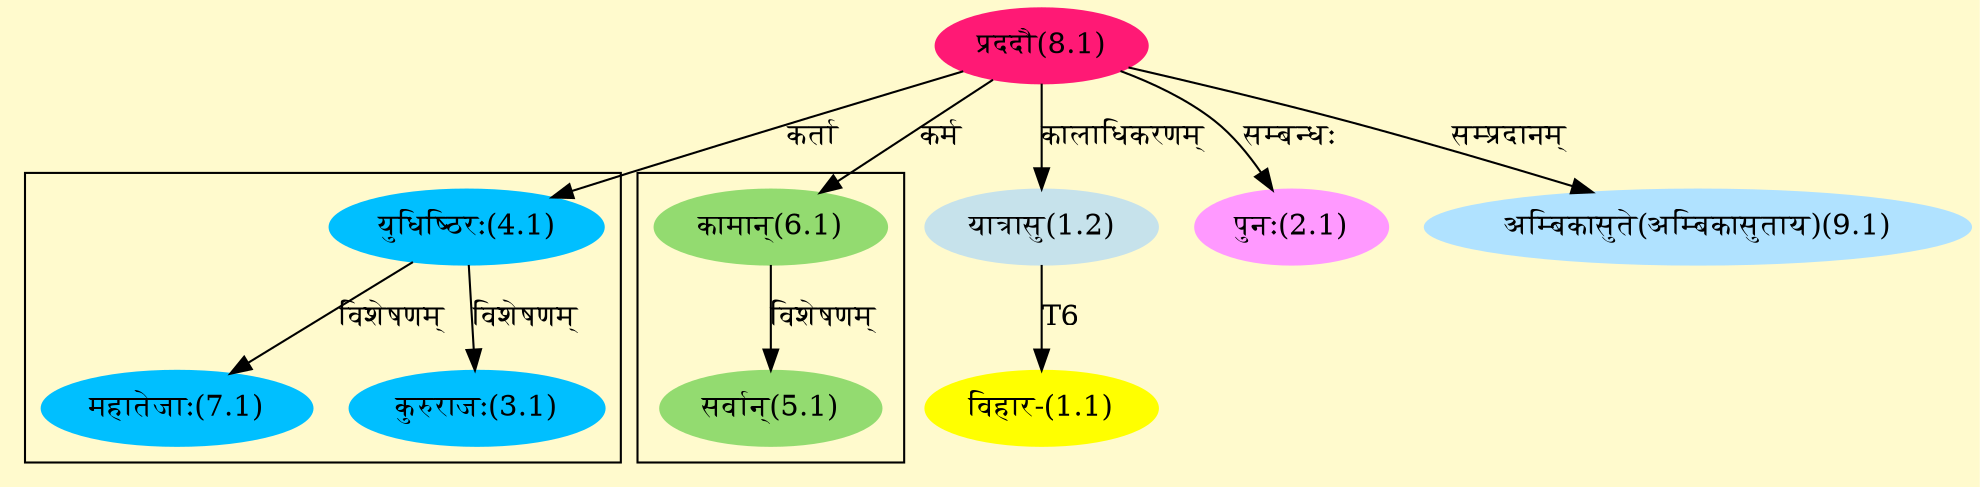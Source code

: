 digraph G{
rankdir=BT;
 compound=true;
 bgcolor="lemonchiffon1";

subgraph cluster_1{
Node3_1 [style=filled, color="#00BFFF" label = "कुरुराजः(3.1)"]
Node4_1 [style=filled, color="#00BFFF" label = "युधिष्ठिरः(4.1)"]
Node7_1 [style=filled, color="#00BFFF" label = "महातेजाः(7.1)"]

}

subgraph cluster_2{
Node5_1 [style=filled, color="#93DB70" label = "सर्वान्(5.1)"]
Node6_1 [style=filled, color="#93DB70" label = "कामान्(6.1)"]

}
Node1_1 [style=filled, color="#FFFF00" label = "विहार-(1.1)"]
Node1_2 [style=filled, color="#C6E2EB" label = "यात्रासु(1.2)"]
Node8_1 [style=filled, color="#FF1975" label = "प्रददौ(8.1)"]
Node2_1 [style=filled, color="#FF99FF" label = "पुनः(2.1)"]
Node4_1 [style=filled, color="#00BFFF" label = "युधिष्ठिरः(4.1)"]
Node6_1 [style=filled, color="#93DB70" label = "कामान्(6.1)"]
Node [style=filled, color="" label = "()"]
Node9_1 [style=filled, color="#B0E2FF" label = "अम्बिकासुते(अम्बिकासुताय)(9.1)"]
/* Start of Relations section */

Node1_1 -> Node1_2 [  label="T6"  dir="back" ]
Node1_2 -> Node8_1 [  label="कालाधिकरणम्"  dir="back" ]
Node2_1 -> Node8_1 [  label="सम्बन्धः"  dir="back" ]
Node3_1 -> Node4_1 [  label="विशेषणम्"  dir="back" ]
Node4_1 -> Node8_1 [  label="कर्ता"  dir="back" ]
Node5_1 -> Node6_1 [  label="विशेषणम्"  dir="back" ]
Node6_1 -> Node8_1 [  label="कर्म"  dir="back" ]
Node7_1 -> Node4_1 [  label="विशेषणम्"  dir="back" ]
Node9_1 -> Node8_1 [  label="सम्प्रदानम्"  dir="back" ]
}
